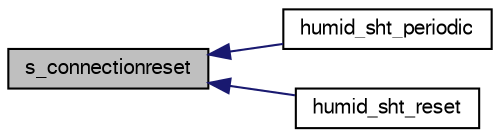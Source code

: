 digraph "s_connectionreset"
{
  edge [fontname="FreeSans",fontsize="10",labelfontname="FreeSans",labelfontsize="10"];
  node [fontname="FreeSans",fontsize="10",shape=record];
  rankdir="LR";
  Node1 [label="s_connectionreset",height=0.2,width=0.4,color="black", fillcolor="grey75", style="filled", fontcolor="black"];
  Node1 -> Node2 [dir="back",color="midnightblue",fontsize="10",style="solid",fontname="FreeSans"];
  Node2 [label="humid_sht_periodic",height=0.2,width=0.4,color="black", fillcolor="white", style="filled",URL="$humid__sht_8h.html#ad715aaca3766d169ac2ea69bd0ead2d7"];
  Node1 -> Node3 [dir="back",color="midnightblue",fontsize="10",style="solid",fontname="FreeSans"];
  Node3 [label="humid_sht_reset",height=0.2,width=0.4,color="black", fillcolor="white", style="filled",URL="$humid__sht_8c.html#ae0feab9236f310949fc0983bab5a0cce"];
}
